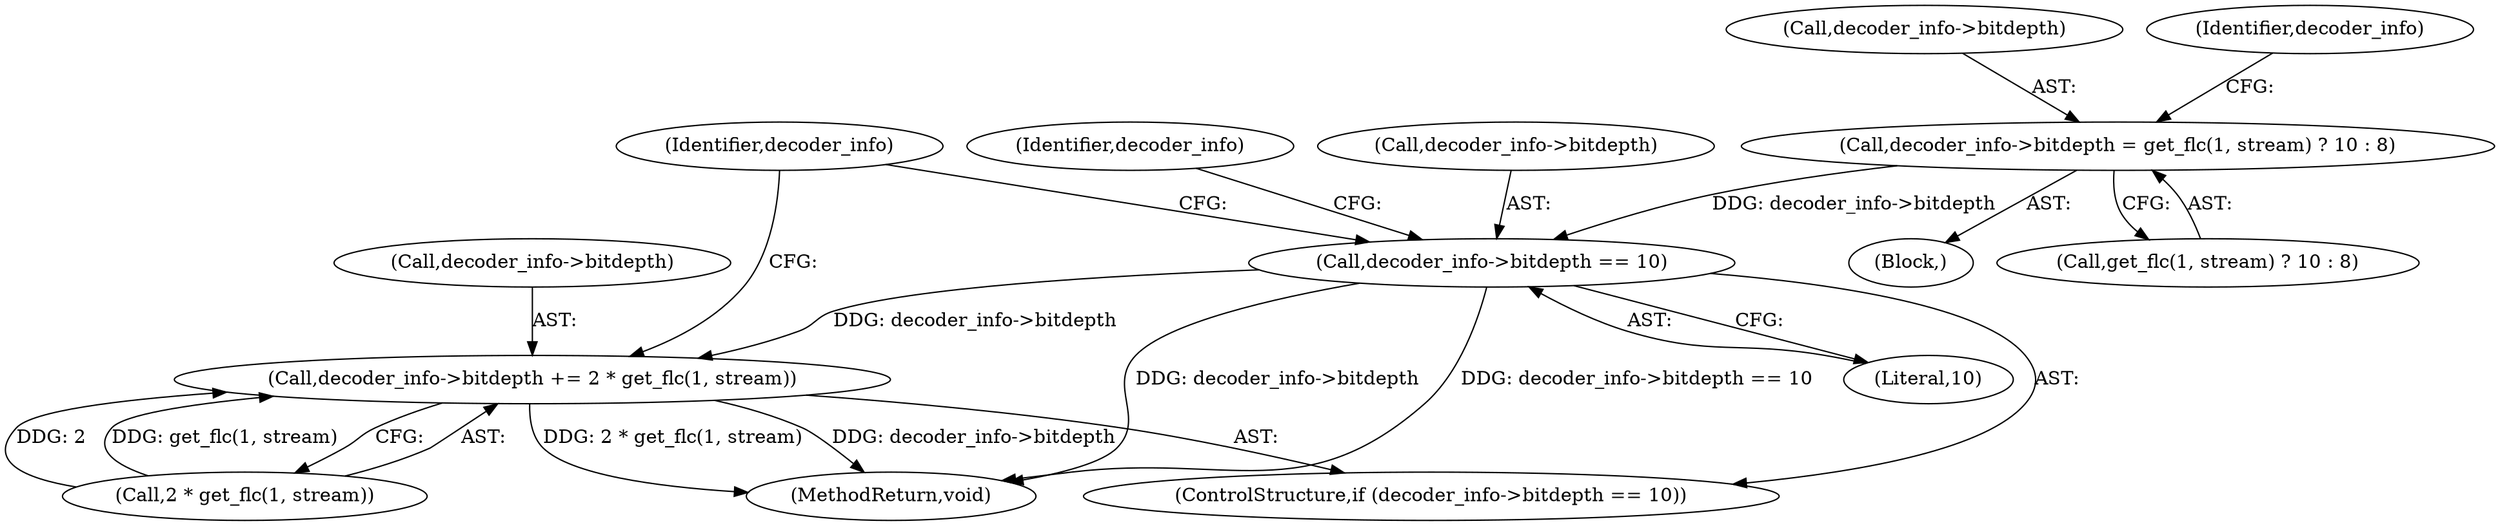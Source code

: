 digraph "0_thor_18de8f9f0762c3a542b1122589edb8af859d9813_0@pointer" {
"1000301" [label="(Call,decoder_info->bitdepth == 10)"];
"1000290" [label="(Call,decoder_info->bitdepth = get_flc(1, stream) ? 10 : 8)"];
"1000306" [label="(Call,decoder_info->bitdepth += 2 * get_flc(1, stream))"];
"1000104" [label="(Block,)"];
"1000291" [label="(Call,decoder_info->bitdepth)"];
"1000308" [label="(Identifier,decoder_info)"];
"1000301" [label="(Call,decoder_info->bitdepth == 10)"];
"1000300" [label="(ControlStructure,if (decoder_info->bitdepth == 10))"];
"1000294" [label="(Call,get_flc(1, stream) ? 10 : 8)"];
"1000306" [label="(Call,decoder_info->bitdepth += 2 * get_flc(1, stream))"];
"1000303" [label="(Identifier,decoder_info)"];
"1000340" [label="(MethodReturn,void)"];
"1000310" [label="(Call,2 * get_flc(1, stream))"];
"1000317" [label="(Identifier,decoder_info)"];
"1000307" [label="(Call,decoder_info->bitdepth)"];
"1000305" [label="(Literal,10)"];
"1000302" [label="(Call,decoder_info->bitdepth)"];
"1000290" [label="(Call,decoder_info->bitdepth = get_flc(1, stream) ? 10 : 8)"];
"1000301" -> "1000300"  [label="AST: "];
"1000301" -> "1000305"  [label="CFG: "];
"1000302" -> "1000301"  [label="AST: "];
"1000305" -> "1000301"  [label="AST: "];
"1000308" -> "1000301"  [label="CFG: "];
"1000317" -> "1000301"  [label="CFG: "];
"1000301" -> "1000340"  [label="DDG: decoder_info->bitdepth == 10"];
"1000301" -> "1000340"  [label="DDG: decoder_info->bitdepth"];
"1000290" -> "1000301"  [label="DDG: decoder_info->bitdepth"];
"1000301" -> "1000306"  [label="DDG: decoder_info->bitdepth"];
"1000290" -> "1000104"  [label="AST: "];
"1000290" -> "1000294"  [label="CFG: "];
"1000291" -> "1000290"  [label="AST: "];
"1000294" -> "1000290"  [label="AST: "];
"1000303" -> "1000290"  [label="CFG: "];
"1000306" -> "1000300"  [label="AST: "];
"1000306" -> "1000310"  [label="CFG: "];
"1000307" -> "1000306"  [label="AST: "];
"1000310" -> "1000306"  [label="AST: "];
"1000317" -> "1000306"  [label="CFG: "];
"1000306" -> "1000340"  [label="DDG: 2 * get_flc(1, stream)"];
"1000306" -> "1000340"  [label="DDG: decoder_info->bitdepth"];
"1000310" -> "1000306"  [label="DDG: 2"];
"1000310" -> "1000306"  [label="DDG: get_flc(1, stream)"];
}
